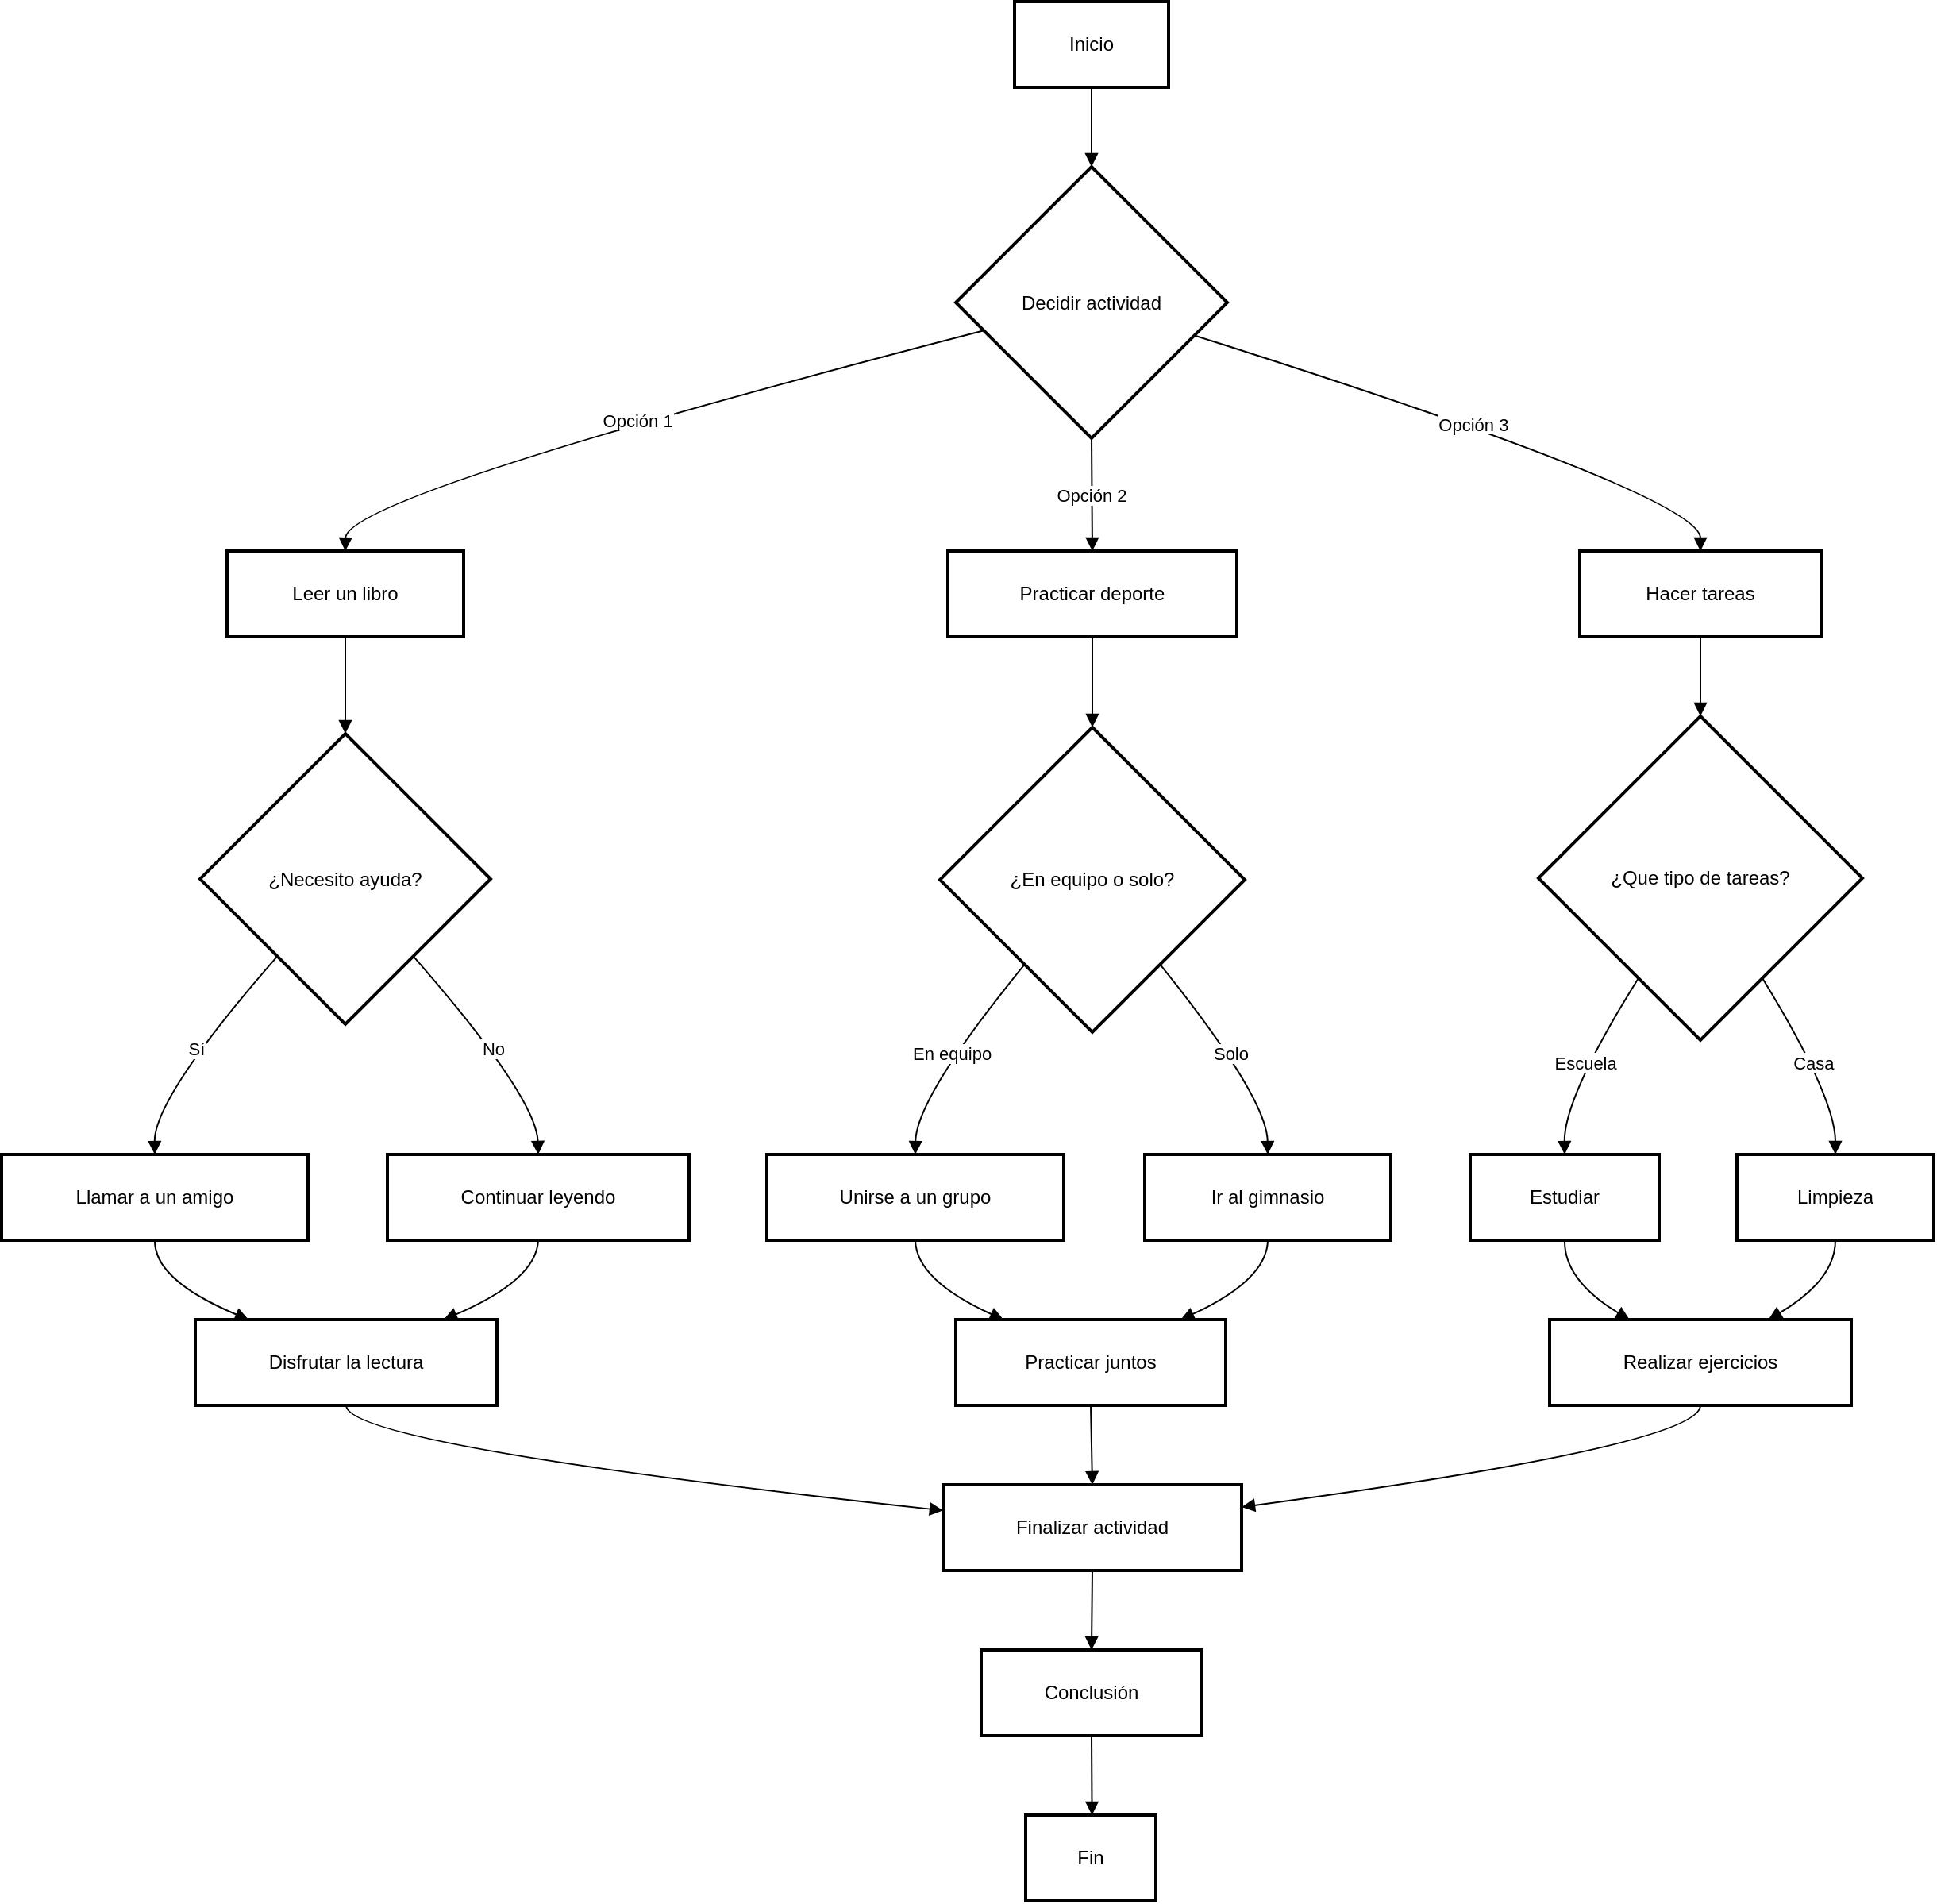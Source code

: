 <mxfile version="28.1.1">
  <diagram name="Página-1" id="i1lYsCzNtvqZPbH0Wn2o">
    <mxGraphModel>
      <root>
        <mxCell id="0" />
        <mxCell id="1" parent="0" />
        <mxCell id="2" value="Inicio" style="whiteSpace=wrap;strokeWidth=2;" vertex="1" parent="1">
          <mxGeometry x="646" y="8" width="97" height="54" as="geometry" />
        </mxCell>
        <mxCell id="3" value="Decidir actividad" style="rhombus;strokeWidth=2;whiteSpace=wrap;" vertex="1" parent="1">
          <mxGeometry x="609" y="112" width="171" height="171" as="geometry" />
        </mxCell>
        <mxCell id="4" value="Leer un libro" style="whiteSpace=wrap;strokeWidth=2;" vertex="1" parent="1">
          <mxGeometry x="150" y="354" width="149" height="54" as="geometry" />
        </mxCell>
        <mxCell id="5" value="Practicar deporte" style="whiteSpace=wrap;strokeWidth=2;" vertex="1" parent="1">
          <mxGeometry x="604" y="354" width="182" height="54" as="geometry" />
        </mxCell>
        <mxCell id="6" value="Hacer tareas" style="whiteSpace=wrap;strokeWidth=2;" vertex="1" parent="1">
          <mxGeometry x="1002" y="354" width="152" height="54" as="geometry" />
        </mxCell>
        <mxCell id="7" value="¿Necesito ayuda?" style="rhombus;strokeWidth=2;whiteSpace=wrap;" vertex="1" parent="1">
          <mxGeometry x="133" y="469" width="183" height="183" as="geometry" />
        </mxCell>
        <mxCell id="8" value="Llamar a un amigo" style="whiteSpace=wrap;strokeWidth=2;" vertex="1" parent="1">
          <mxGeometry x="8" y="734" width="193" height="54" as="geometry" />
        </mxCell>
        <mxCell id="9" value="Continuar leyendo" style="whiteSpace=wrap;strokeWidth=2;" vertex="1" parent="1">
          <mxGeometry x="251" y="734" width="190" height="54" as="geometry" />
        </mxCell>
        <mxCell id="10" value="¿En equipo o solo?" style="rhombus;strokeWidth=2;whiteSpace=wrap;" vertex="1" parent="1">
          <mxGeometry x="599" y="465" width="192" height="192" as="geometry" />
        </mxCell>
        <mxCell id="11" value="Unirse a un grupo" style="whiteSpace=wrap;strokeWidth=2;" vertex="1" parent="1">
          <mxGeometry x="490" y="734" width="187" height="54" as="geometry" />
        </mxCell>
        <mxCell id="12" value="Ir al gimnasio" style="whiteSpace=wrap;strokeWidth=2;" vertex="1" parent="1">
          <mxGeometry x="728" y="734" width="155" height="54" as="geometry" />
        </mxCell>
        <mxCell id="13" value="¿Que tipo de tareas?" style="rhombus;strokeWidth=2;whiteSpace=wrap;" vertex="1" parent="1">
          <mxGeometry x="976" y="458" width="204" height="204" as="geometry" />
        </mxCell>
        <mxCell id="14" value="Estudiar" style="whiteSpace=wrap;strokeWidth=2;" vertex="1" parent="1">
          <mxGeometry x="933" y="734" width="119" height="54" as="geometry" />
        </mxCell>
        <mxCell id="15" value="Limpieza" style="whiteSpace=wrap;strokeWidth=2;" vertex="1" parent="1">
          <mxGeometry x="1101" y="734" width="124" height="54" as="geometry" />
        </mxCell>
        <mxCell id="16" value="Disfrutar la lectura" style="whiteSpace=wrap;strokeWidth=2;" vertex="1" parent="1">
          <mxGeometry x="130" y="838" width="190" height="54" as="geometry" />
        </mxCell>
        <mxCell id="17" value="Practicar juntos" style="whiteSpace=wrap;strokeWidth=2;" vertex="1" parent="1">
          <mxGeometry x="609" y="838" width="170" height="54" as="geometry" />
        </mxCell>
        <mxCell id="18" value="Realizar ejercicios" style="whiteSpace=wrap;strokeWidth=2;" vertex="1" parent="1">
          <mxGeometry x="983" y="838" width="190" height="54" as="geometry" />
        </mxCell>
        <mxCell id="19" value="Finalizar actividad" style="whiteSpace=wrap;strokeWidth=2;" vertex="1" parent="1">
          <mxGeometry x="601" y="942" width="188" height="54" as="geometry" />
        </mxCell>
        <mxCell id="20" value="Conclusión" style="whiteSpace=wrap;strokeWidth=2;" vertex="1" parent="1">
          <mxGeometry x="625" y="1046" width="139" height="54" as="geometry" />
        </mxCell>
        <mxCell id="21" value="Fin" style="whiteSpace=wrap;strokeWidth=2;" vertex="1" parent="1">
          <mxGeometry x="653" y="1150" width="82" height="54" as="geometry" />
        </mxCell>
        <mxCell id="22" value="" style="curved=1;startArrow=none;endArrow=block;exitX=0.5;exitY=1;entryX=0.5;entryY=0;" edge="1" parent="1" source="2" target="3">
          <mxGeometry relative="1" as="geometry">
            <Array as="points" />
          </mxGeometry>
        </mxCell>
        <mxCell id="23" value="Opción 1" style="curved=1;startArrow=none;endArrow=block;exitX=0;exitY=0.63;entryX=0.5;entryY=0.01;" edge="1" parent="1" source="3" target="4">
          <mxGeometry relative="1" as="geometry">
            <Array as="points">
              <mxPoint x="225" y="319" />
            </Array>
          </mxGeometry>
        </mxCell>
        <mxCell id="24" value="Opción 2" style="curved=1;startArrow=none;endArrow=block;exitX=0.5;exitY=1;entryX=0.5;entryY=0.01;" edge="1" parent="1" source="3" target="5">
          <mxGeometry relative="1" as="geometry">
            <Array as="points" />
          </mxGeometry>
        </mxCell>
        <mxCell id="25" value="Opción 3" style="curved=1;startArrow=none;endArrow=block;exitX=1;exitY=0.66;entryX=0.5;entryY=0.01;" edge="1" parent="1" source="3" target="6">
          <mxGeometry relative="1" as="geometry">
            <Array as="points">
              <mxPoint x="1078" y="319" />
            </Array>
          </mxGeometry>
        </mxCell>
        <mxCell id="26" value="" style="curved=1;startArrow=none;endArrow=block;exitX=0.5;exitY=1.01;entryX=0.5;entryY=0;" edge="1" parent="1" source="4" target="7">
          <mxGeometry relative="1" as="geometry">
            <Array as="points" />
          </mxGeometry>
        </mxCell>
        <mxCell id="27" value="Sí" style="curved=1;startArrow=none;endArrow=block;exitX=0.06;exitY=1;entryX=0.5;entryY=-0.01;" edge="1" parent="1" source="7" target="8">
          <mxGeometry relative="1" as="geometry">
            <Array as="points">
              <mxPoint x="104" y="698" />
            </Array>
          </mxGeometry>
        </mxCell>
        <mxCell id="28" value="No" style="curved=1;startArrow=none;endArrow=block;exitX=0.94;exitY=1;entryX=0.5;entryY=-0.01;" edge="1" parent="1" source="7" target="9">
          <mxGeometry relative="1" as="geometry">
            <Array as="points">
              <mxPoint x="345" y="698" />
            </Array>
          </mxGeometry>
        </mxCell>
        <mxCell id="29" value="" style="curved=1;startArrow=none;endArrow=block;exitX=0.5;exitY=1.01;entryX=0.5;entryY=0;" edge="1" parent="1" source="5" target="10">
          <mxGeometry relative="1" as="geometry">
            <Array as="points" />
          </mxGeometry>
        </mxCell>
        <mxCell id="30" value="En equipo" style="curved=1;startArrow=none;endArrow=block;exitX=0.1;exitY=1;entryX=0.5;entryY=-0.01;" edge="1" parent="1" source="10" target="11">
          <mxGeometry relative="1" as="geometry">
            <Array as="points">
              <mxPoint x="584" y="698" />
            </Array>
          </mxGeometry>
        </mxCell>
        <mxCell id="31" value="Solo" style="curved=1;startArrow=none;endArrow=block;exitX=0.9;exitY=1;entryX=0.5;entryY=-0.01;" edge="1" parent="1" source="10" target="12">
          <mxGeometry relative="1" as="geometry">
            <Array as="points">
              <mxPoint x="805" y="698" />
            </Array>
          </mxGeometry>
        </mxCell>
        <mxCell id="32" value="" style="curved=1;startArrow=none;endArrow=block;exitX=0.5;exitY=1.01;entryX=0.5;entryY=0;" edge="1" parent="1" source="6" target="13">
          <mxGeometry relative="1" as="geometry">
            <Array as="points" />
          </mxGeometry>
        </mxCell>
        <mxCell id="33" value="Escuela" style="curved=1;startArrow=none;endArrow=block;exitX=0.19;exitY=1;entryX=0.5;entryY=-0.01;" edge="1" parent="1" source="13" target="14">
          <mxGeometry relative="1" as="geometry">
            <Array as="points">
              <mxPoint x="992" y="698" />
            </Array>
          </mxGeometry>
        </mxCell>
        <mxCell id="34" value="Casa" style="curved=1;startArrow=none;endArrow=block;exitX=0.81;exitY=1;entryX=0.5;entryY=-0.01;" edge="1" parent="1" source="13" target="15">
          <mxGeometry relative="1" as="geometry">
            <Array as="points">
              <mxPoint x="1163" y="698" />
            </Array>
          </mxGeometry>
        </mxCell>
        <mxCell id="35" value="" style="curved=1;startArrow=none;endArrow=block;exitX=0.5;exitY=0.99;entryX=0.17;entryY=-0.01;" edge="1" parent="1" source="8" target="16">
          <mxGeometry relative="1" as="geometry">
            <Array as="points">
              <mxPoint x="104" y="813" />
            </Array>
          </mxGeometry>
        </mxCell>
        <mxCell id="36" value="" style="curved=1;startArrow=none;endArrow=block;exitX=0.5;exitY=0.99;entryX=0.83;entryY=-0.01;" edge="1" parent="1" source="9" target="16">
          <mxGeometry relative="1" as="geometry">
            <Array as="points">
              <mxPoint x="345" y="813" />
            </Array>
          </mxGeometry>
        </mxCell>
        <mxCell id="37" value="" style="curved=1;startArrow=none;endArrow=block;exitX=0.5;exitY=0.99;entryX=0.17;entryY=-0.01;" edge="1" parent="1" source="11" target="17">
          <mxGeometry relative="1" as="geometry">
            <Array as="points">
              <mxPoint x="584" y="813" />
            </Array>
          </mxGeometry>
        </mxCell>
        <mxCell id="38" value="" style="curved=1;startArrow=none;endArrow=block;exitX=0.5;exitY=0.99;entryX=0.84;entryY=-0.01;" edge="1" parent="1" source="12" target="17">
          <mxGeometry relative="1" as="geometry">
            <Array as="points">
              <mxPoint x="805" y="813" />
            </Array>
          </mxGeometry>
        </mxCell>
        <mxCell id="39" value="" style="curved=1;startArrow=none;endArrow=block;exitX=0.5;exitY=0.99;entryX=0.26;entryY=-0.01;" edge="1" parent="1" source="14" target="18">
          <mxGeometry relative="1" as="geometry">
            <Array as="points">
              <mxPoint x="992" y="813" />
            </Array>
          </mxGeometry>
        </mxCell>
        <mxCell id="40" value="" style="curved=1;startArrow=none;endArrow=block;exitX=0.5;exitY=0.99;entryX=0.73;entryY=-0.01;" edge="1" parent="1" source="15" target="18">
          <mxGeometry relative="1" as="geometry">
            <Array as="points">
              <mxPoint x="1163" y="813" />
            </Array>
          </mxGeometry>
        </mxCell>
        <mxCell id="41" value="" style="curved=1;startArrow=none;endArrow=block;exitX=0.5;exitY=0.99;entryX=0;entryY=0.3;" edge="1" parent="1" source="16" target="19">
          <mxGeometry relative="1" as="geometry">
            <Array as="points">
              <mxPoint x="225" y="917" />
            </Array>
          </mxGeometry>
        </mxCell>
        <mxCell id="42" value="" style="curved=1;startArrow=none;endArrow=block;exitX=0.5;exitY=0.99;entryX=0.5;entryY=-0.01;" edge="1" parent="1" source="17" target="19">
          <mxGeometry relative="1" as="geometry">
            <Array as="points" />
          </mxGeometry>
        </mxCell>
        <mxCell id="43" value="" style="curved=1;startArrow=none;endArrow=block;exitX=0.5;exitY=0.99;entryX=1;entryY=0.26;" edge="1" parent="1" source="18" target="19">
          <mxGeometry relative="1" as="geometry">
            <Array as="points">
              <mxPoint x="1078" y="917" />
            </Array>
          </mxGeometry>
        </mxCell>
        <mxCell id="44" value="" style="curved=1;startArrow=none;endArrow=block;exitX=0.5;exitY=0.99;entryX=0.5;entryY=-0.01;" edge="1" parent="1" source="19" target="20">
          <mxGeometry relative="1" as="geometry">
            <Array as="points" />
          </mxGeometry>
        </mxCell>
        <mxCell id="45" value="" style="curved=1;startArrow=none;endArrow=block;exitX=0.5;exitY=0.99;entryX=0.51;entryY=-0.01;" edge="1" parent="1" source="20" target="21">
          <mxGeometry relative="1" as="geometry">
            <Array as="points" />
          </mxGeometry>
        </mxCell>
      </root>
    </mxGraphModel>
  </diagram>
</mxfile>

